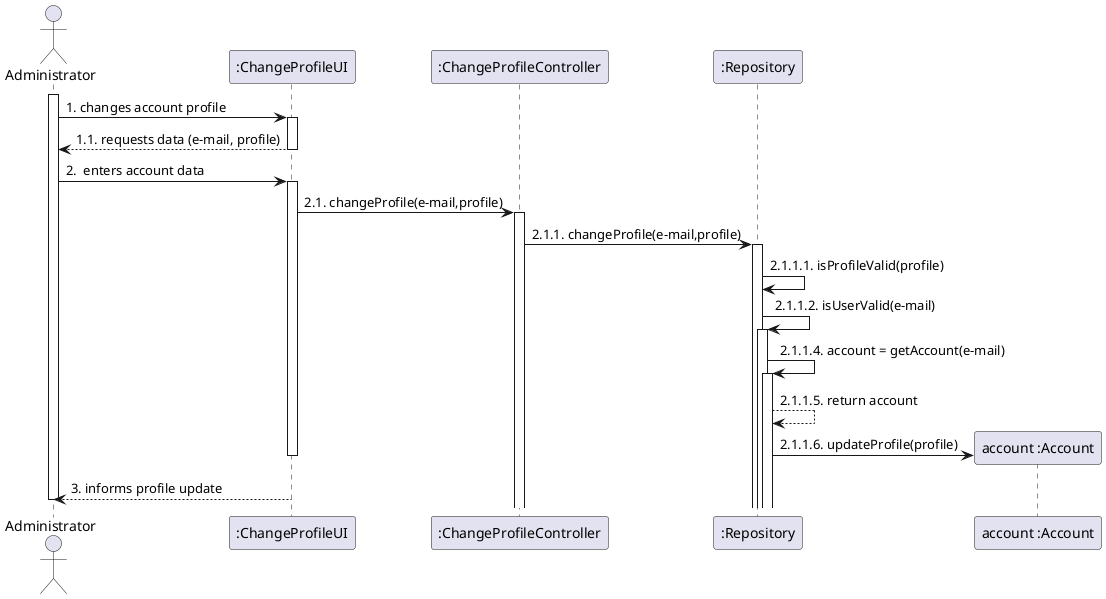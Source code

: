 
@startuml

/'autonumber'/
actor Administrator
participant ":ChangeProfileUI" as ui
participant ":ChangeProfileController" as Controller
participant ":Repository" as repository
participant "account :Account" as account

activate Administrator
Administrator -> ui: 1. changes account profile
activate ui
Administrator <-- ui: 1.1. requests data (e-mail, profile)
deactivate ui
Administrator -> ui: 2.  enters account data
activate ui
ui -> Controller: 2.1. changeProfile(e-mail,profile)
activate Controller
Controller -> repository: 2.1.1. changeProfile(e-mail,profile)
activate repository
repository -> repository: 2.1.1.1. isProfileValid(profile)
repository -> repository: 2.1.1.2. isUserValid(e-mail)
activate repository

repository -> repository: 2.1.1.4. account = getAccount(e-mail)
activate repository
repository --> repository: 2.1.1.5. return account
create account
repository -> account: 2.1.1.6. updateProfile(profile)


deactivate ui
ui --> Administrator: 3. informs profile update
deactivate Administrator

/'Controller -> Controller: isUserValid (e-mail)
Controller -> Controller: isProfileValid (profile)

Controller --> account: changeProfile (e-mail, profile)'/

@enduml